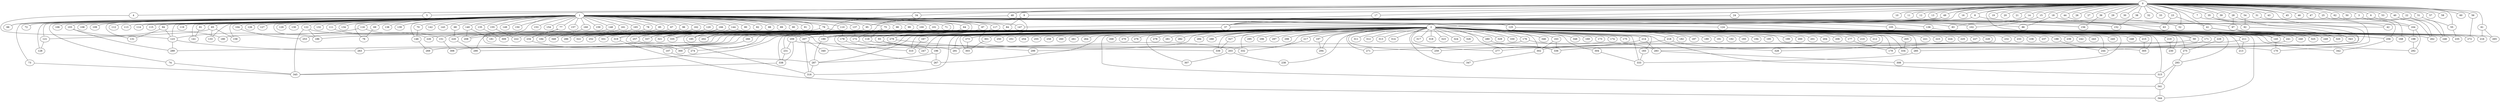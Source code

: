 
graph graphname {
    0 -- 1
0 -- 2
0 -- 3
0 -- 4
0 -- 5
0 -- 6
0 -- 7
0 -- 8
0 -- 9
0 -- 10
0 -- 11
0 -- 12
0 -- 13
0 -- 14
0 -- 15
0 -- 16
0 -- 17
0 -- 18
0 -- 19
0 -- 20
0 -- 21
0 -- 22
0 -- 23
0 -- 24
0 -- 25
0 -- 26
0 -- 27
0 -- 28
0 -- 29
0 -- 30
0 -- 31
0 -- 32
0 -- 33
0 -- 34
0 -- 35
0 -- 36
0 -- 37
0 -- 38
0 -- 39
0 -- 40
0 -- 41
0 -- 42
0 -- 43
0 -- 44
0 -- 45
0 -- 46
0 -- 47
0 -- 48
0 -- 49
0 -- 50
0 -- 51
0 -- 52
0 -- 53
0 -- 54
0 -- 55
0 -- 56
0 -- 57
0 -- 58
0 -- 59
0 -- 60
0 -- 61
0 -- 62
1 -- 63
1 -- 64
1 -- 65
1 -- 66
1 -- 67
1 -- 68
1 -- 69
1 -- 70
1 -- 71
1 -- 72
1 -- 73
1 -- 74
1 -- 75
1 -- 76
1 -- 77
1 -- 78
1 -- 79
1 -- 80
1 -- 81
1 -- 82
1 -- 83
1 -- 84
1 -- 85
1 -- 86
1 -- 87
1 -- 88
1 -- 89
1 -- 90
1 -- 91
1 -- 92
1 -- 93
1 -- 94
1 -- 95
1 -- 96
1 -- 97
1 -- 98
1 -- 99
1 -- 100
1 -- 101
1 -- 102
1 -- 103
1 -- 104
1 -- 105
1 -- 106
1 -- 107
1 -- 108
1 -- 109
1 -- 110
1 -- 111
1 -- 112
1 -- 113
1 -- 114
1 -- 115
1 -- 116
1 -- 117
1 -- 118
1 -- 119
1 -- 120
1 -- 121
1 -- 122
1 -- 123
1 -- 124
1 -- 125
1 -- 126
1 -- 127
1 -- 128
1 -- 129
1 -- 130
1 -- 131
1 -- 132
1 -- 133
1 -- 134
1 -- 135
1 -- 136
1 -- 137
1 -- 138
1 -- 139
1 -- 140
1 -- 141
1 -- 142
1 -- 143
1 -- 144
1 -- 145
1 -- 146
1 -- 147
1 -- 148
1 -- 149
1 -- 150
1 -- 151
1 -- 152
1 -- 153
1 -- 154
1 -- 155
1 -- 156
1 -- 157
1 -- 158
1 -- 159
1 -- 160
1 -- 161
1 -- 162
1 -- 163
1 -- 164
1 -- 165
1 -- 166
1 -- 186
2 -- 167
2 -- 168
2 -- 169
2 -- 170
2 -- 171
2 -- 172
2 -- 173
2 -- 174
2 -- 175
2 -- 176
2 -- 177
2 -- 178
2 -- 179
2 -- 180
2 -- 181
2 -- 182
2 -- 183
2 -- 184
2 -- 185
2 -- 186
2 -- 187
2 -- 188
2 -- 189
2 -- 190
2 -- 191
2 -- 192
2 -- 193
2 -- 194
2 -- 195
2 -- 196
2 -- 197
2 -- 198
2 -- 199
2 -- 200
2 -- 201
2 -- 202
2 -- 203
2 -- 204
2 -- 205
2 -- 206
2 -- 207
2 -- 208
2 -- 209
2 -- 210
2 -- 211
2 -- 212
2 -- 213
2 -- 214
2 -- 215
2 -- 216
2 -- 217
2 -- 218
2 -- 219
2 -- 220
2 -- 221
2 -- 222
2 -- 223
2 -- 224
2 -- 225
2 -- 226
2 -- 227
2 -- 228
2 -- 229
2 -- 230
2 -- 231
2 -- 232
2 -- 233
2 -- 234
2 -- 235
2 -- 236
2 -- 237
2 -- 238
2 -- 239
2 -- 240
2 -- 241
2 -- 242
2 -- 243
2 -- 244
2 -- 245
2 -- 246
2 -- 247
2 -- 248
2 -- 249
2 -- 250
2 -- 251
2 -- 252
2 -- 253
2 -- 254
2 -- 255
2 -- 256
2 -- 257
2 -- 258
2 -- 259
2 -- 260
2 -- 261
2 -- 262
2 -- 263
2 -- 264
2 -- 265
2 -- 266
2 -- 267
2 -- 268
2 -- 269
2 -- 270
2 -- 271
2 -- 272
2 -- 273
2 -- 274
2 -- 275
2 -- 276
2 -- 277
2 -- 278
2 -- 279
2 -- 280
2 -- 281
2 -- 282
2 -- 283
2 -- 284
2 -- 285
2 -- 286
2 -- 287
2 -- 288
2 -- 289
2 -- 290
2 -- 291
2 -- 292
2 -- 293
2 -- 294
2 -- 295
2 -- 296
2 -- 297
2 -- 298
2 -- 299
2 -- 300
2 -- 301
2 -- 302
2 -- 303
2 -- 304
2 -- 305
2 -- 306
2 -- 307
2 -- 308
2 -- 309
2 -- 310
2 -- 311
2 -- 312
2 -- 313
2 -- 314
2 -- 315
2 -- 316
2 -- 317
2 -- 318
2 -- 319
2 -- 320
2 -- 321
2 -- 322
2 -- 323
2 -- 324
2 -- 325
2 -- 326
2 -- 327
2 -- 328
2 -- 329
2 -- 330
2 -- 331
2 -- 332
2 -- 333
2 -- 334
2 -- 335
2 -- 336
2 -- 337
2 -- 338
2 -- 339
2 -- 340
2 -- 341
2 -- 342
2 -- 343
2 -- 344
2 -- 345
2 -- 346
2 -- 347
2 -- 348
2 -- 349
2 -- 59
3 -- 262
4 -- 123
5 -- 66
6 -- 262
7 -- 170
8 -- 52
8 -- 37
9 -- 84
9 -- 185
14 -- 83
15 -- 102
17 -- 37
18 -- 336
18 -- 86
22 -- 246
23 -- 41
23 -- 63
24 -- 37
25 -- 168
28 -- 97
28 -- 343
31 -- 256
34 -- 321
35 -- 336
35 -- 42
36 -- 156
37 -- 190
38 -- 152
40 -- 246
41 -- 241
41 -- 240
44 -- 211
48 -- 279
48 -- 95
49 -- 267
49 -- 147
51 -- 55
54 -- 92
55 -- 235
56 -- 272
59 -- 302
61 -- 216
61 -- 265
62 -- 164
64 -- 93
65 -- 133
65 -- 121
65 -- 158
67 -- 331
68 -- 220
69 -- 76
70 -- 146
73 -- 345
74 -- 345
75 -- 172
75 -- 118
77 -- 234
77 -- 208
78 -- 322
79 -- 190
79 -- 290
79 -- 315
81 -- 141
85 -- 252
87 -- 279
92 -- 320
93 -- 196
93 -- 203
94 -- 123
94 -- 131
95 -- 316
96 -- 319
97 -- 325
97 -- 249
103 -- 180
103 -- 289
104 -- 253
105 -- 241
107 -- 287
110 -- 178
111 -- 226
116 -- 123
116 -- 151
117 -- 332
118 -- 339
120 -- 321
121 -- 128
122 -- 345
122 -- 207
122 -- 186
123 -- 289
123 -- 263
124 -- 145
125 -- 171
135 -- 309
136 -- 244
137 -- 172
140 -- 181
140 -- 208
144 -- 202
144 -- 291
145 -- 170
146 -- 269
148 -- 300
151 -- 306
155 -- 222
160 -- 184
161 -- 349
162 -- 257
162 -- 337
163 -- 302
163 -- 336
164 -- 198
164 -- 292
165 -- 286
166 -- 335
166 -- 185
167 -- 310
171 -- 179
172 -- 247
176 -- 283
176 -- 271
177 -- 179
178 -- 310
183 -- 333
188 -- 244
190 -- 287
196 -- 287
196 -- 267
197 -- 294
198 -- 292
203 -- 238
203 -- 307
205 -- 334
207 -- 316
207 -- 340
209 -- 338
209 -- 305
209 -- 231
211 -- 291
211 -- 213
214 -- 259
214 -- 283
215 -- 305
217 -- 332
218 -- 328
218 -- 277
219 -- 230
220 -- 290
229 -- 275
231 -- 338
234 -- 274
241 -- 285
256 -- 342
257 -- 300
266 -- 300
273 -- 303
275 -- 293
279 -- 299
280 -- 336
283 -- 308
285 -- 333
287 -- 316
293 -- 341
293 -- 315
301 -- 303
302 -- 347
304 -- 333
315 -- 341
319 -- 344
327 -- 339
338 -- 345
341 -- 344

}
